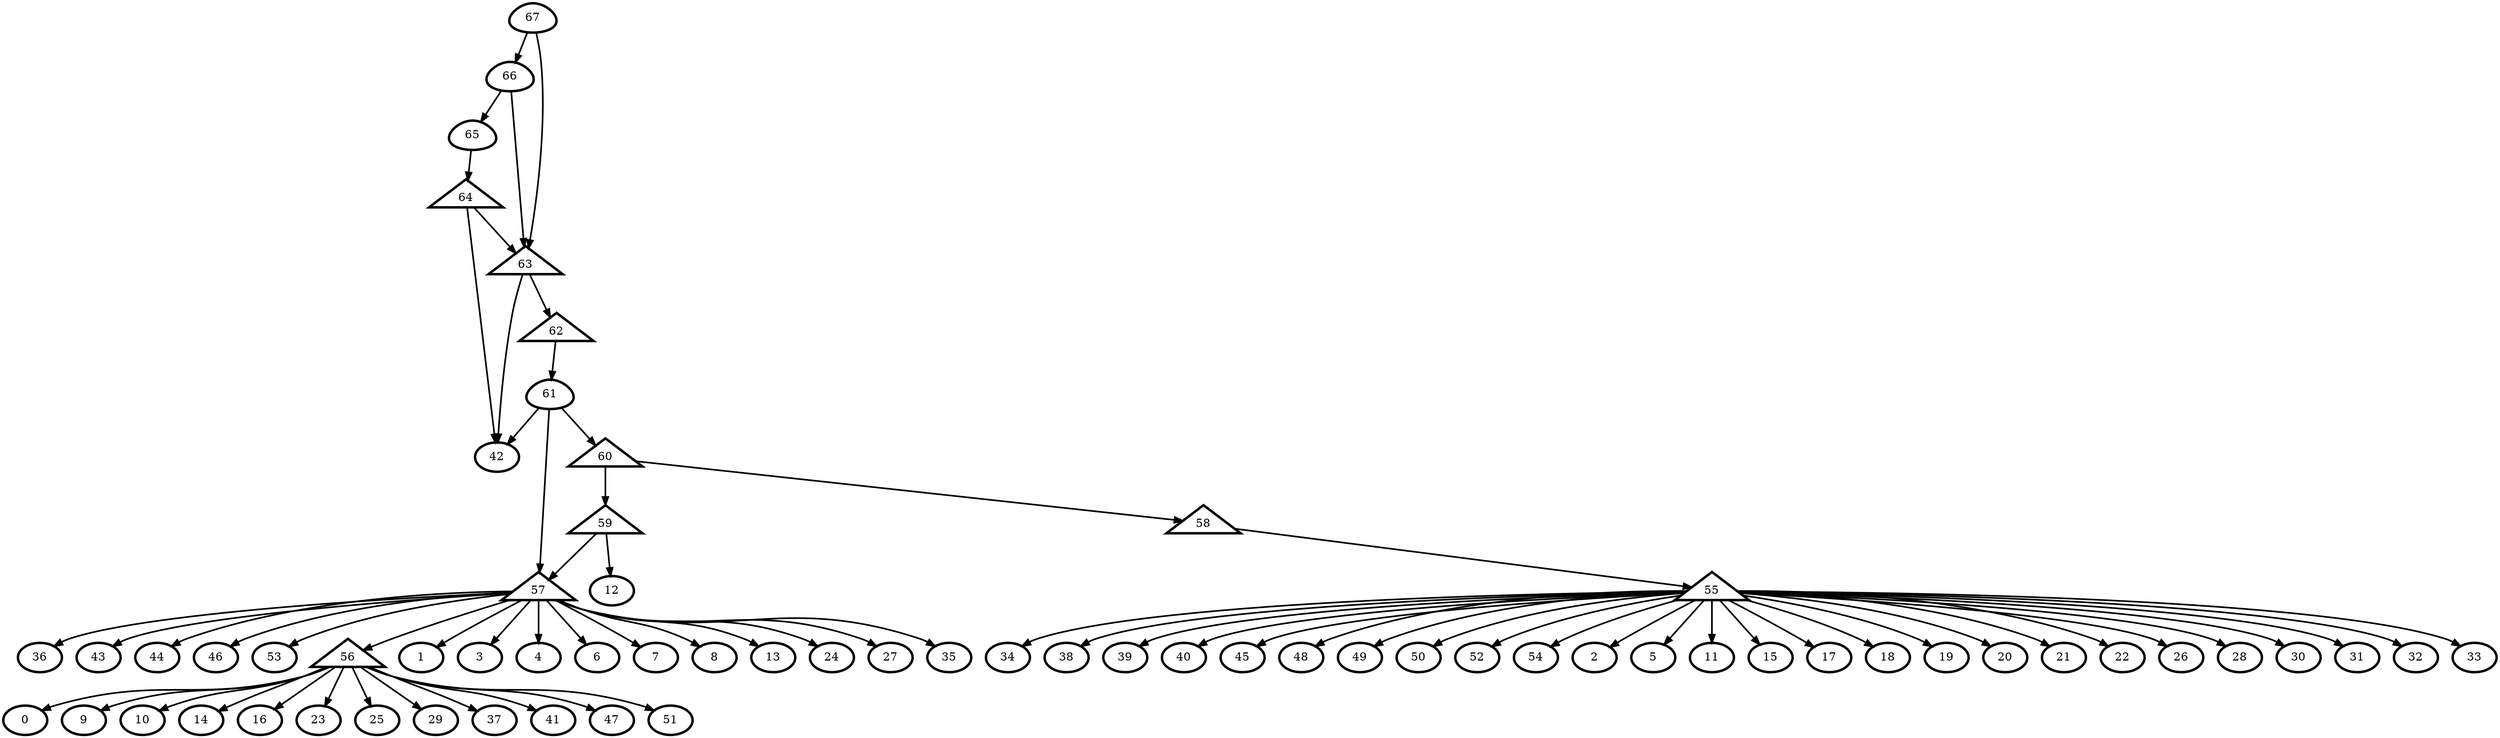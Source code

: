 digraph G {
    0 [penwidth=3,label="0"]
    1 [penwidth=3,label="1"]
    2 [penwidth=3,label="2"]
    3 [penwidth=3,label="3"]
    4 [penwidth=3,label="4"]
    5 [penwidth=3,label="5"]
    6 [penwidth=3,label="6"]
    7 [penwidth=3,label="7"]
    8 [penwidth=3,label="8"]
    9 [penwidth=3,label="9"]
    10 [penwidth=3,label="10"]
    11 [penwidth=3,label="11"]
    12 [penwidth=3,label="12"]
    13 [penwidth=3,label="13"]
    14 [penwidth=3,label="14"]
    15 [penwidth=3,label="15"]
    16 [penwidth=3,label="16"]
    17 [penwidth=3,label="17"]
    18 [penwidth=3,label="18"]
    19 [penwidth=3,label="19"]
    20 [penwidth=3,label="20"]
    21 [penwidth=3,label="21"]
    22 [penwidth=3,label="22"]
    23 [penwidth=3,label="23"]
    24 [penwidth=3,label="24"]
    25 [penwidth=3,label="25"]
    26 [penwidth=3,label="26"]
    27 [penwidth=3,label="27"]
    28 [penwidth=3,label="28"]
    29 [penwidth=3,label="29"]
    30 [penwidth=3,label="30"]
    31 [penwidth=3,label="31"]
    32 [penwidth=3,label="32"]
    33 [penwidth=3,label="33"]
    34 [penwidth=3,label="34"]
    35 [penwidth=3,label="35"]
    36 [penwidth=3,label="36"]
    37 [penwidth=3,label="37"]
    38 [penwidth=3,label="38"]
    39 [penwidth=3,label="39"]
    40 [penwidth=3,label="40"]
    41 [penwidth=3,label="41"]
    42 [penwidth=3,label="42"]
    43 [penwidth=3,label="43"]
    44 [penwidth=3,label="44"]
    45 [penwidth=3,label="45"]
    46 [penwidth=3,label="46"]
    47 [penwidth=3,label="47"]
    48 [penwidth=3,label="48"]
    49 [penwidth=3,label="49"]
    50 [penwidth=3,label="50"]
    51 [penwidth=3,label="51"]
    52 [penwidth=3,label="52"]
    53 [penwidth=3,label="53"]
    54 [penwidth=3,label="54"]
    55 [penwidth=3,label="61",shape = "egg"]
    56 [penwidth=3,label="65",shape = "egg"]
    57 [penwidth=3,label="66",shape = "egg"]
    58 [penwidth=3,label="55",shape = "triangle"]
    59 [penwidth=3,label="56",shape = "triangle"]
    60 [penwidth=3,label="57",shape = "triangle"]
    61 [penwidth=3,label="58",shape = "triangle"]
    62 [penwidth=3,label="59",shape = "triangle"]
    63 [penwidth=3,label="60",shape = "triangle"]
    64 [penwidth=3,label="62",shape = "triangle"]
    65 [penwidth=3,label="63",shape = "triangle"]
    66 [penwidth=3,label="64",shape = "triangle"]
    67 [penwidth=3,label="67",shape = "egg"]

    58 -> 40 [penwidth=2]
    58 -> 39 [penwidth=2]
    58 -> 45 [penwidth=2]
    58 -> 19 [penwidth=2]
    58 -> 22 [penwidth=2]
    58 -> 31 [penwidth=2]
    58 -> 5 [penwidth=2]
    58 -> 33 [penwidth=2]
    58 -> 11 [penwidth=2]
    58 -> 32 [penwidth=2]
    58 -> 15 [penwidth=2]
    58 -> 30 [penwidth=2]
    58 -> 17 [penwidth=2]
    58 -> 52 [penwidth=2]
    58 -> 20 [penwidth=2]
    58 -> 18 [penwidth=2]
    58 -> 26 [penwidth=2]
    58 -> 38 [penwidth=2]
    58 -> 34 [penwidth=2]
    58 -> 54 [penwidth=2]
    58 -> 48 [penwidth=2]
    58 -> 50 [penwidth=2]
    58 -> 49 [penwidth=2]
    58 -> 21 [penwidth=2]
    58 -> 2 [penwidth=2]
    58 -> 28 [penwidth=2]
    59 -> 14 [penwidth=2]
    59 -> 51 [penwidth=2]
    59 -> 0 [penwidth=2]
    59 -> 23 [penwidth=2]
    59 -> 29 [penwidth=2]
    59 -> 25 [penwidth=2]
    59 -> 16 [penwidth=2]
    59 -> 41 [penwidth=2]
    59 -> 10 [penwidth=2]
    59 -> 37 [penwidth=2]
    59 -> 9 [penwidth=2]
    59 -> 47 [penwidth=2]
    60 -> 44 [penwidth=2]
    60 -> 24 [penwidth=2]
    60 -> 53 [penwidth=2]
    60 -> 13 [penwidth=2]
    60 -> 59 [penwidth=2]
    60 -> 3 [penwidth=2]
    60 -> 6 [penwidth=2]
    60 -> 27 [penwidth=2]
    60 -> 36 [penwidth=2]
    60 -> 7 [penwidth=2]
    60 -> 46 [penwidth=2]
    60 -> 1 [penwidth=2]
    60 -> 8 [penwidth=2]
    60 -> 4 [penwidth=2]
    60 -> 35 [penwidth=2]
    60 -> 43 [penwidth=2]
    61 -> 58 [penwidth=2]
    62 -> 60 [penwidth=2]
    62 -> 12 [penwidth=2]
    63 -> 62 [penwidth=2]
    63 -> 61 [penwidth=2]
    55 -> 42 [penwidth=2]
    55 -> 63 [penwidth=2]
    55 -> 60 [penwidth=2]
    64 -> 55 [penwidth=2]
    65 -> 64 [penwidth=2]
    65 -> 42 [penwidth=2]
    66 -> 42 [penwidth=2]
    66 -> 65 [penwidth=2]
    56 -> 66 [penwidth=2]
    57 -> 56 [penwidth=2]
    57 -> 65 [penwidth=2]
    67 -> 57 [penwidth=2]
    67 -> 65 [penwidth=2]
}